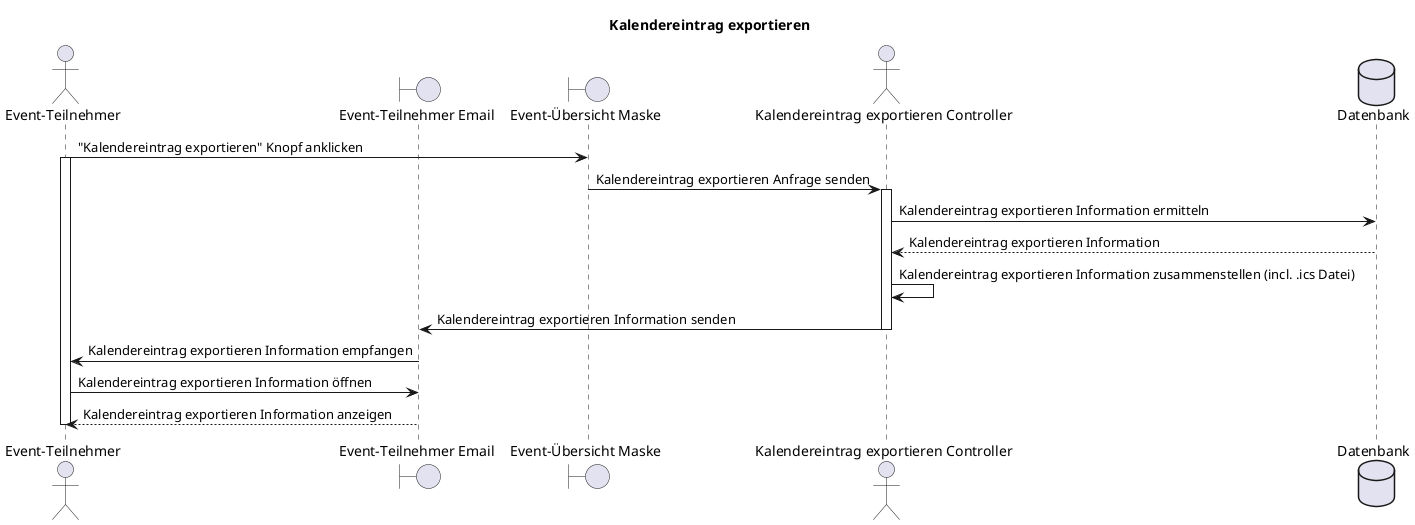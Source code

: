 @startuml F019_KalendereintragExportieren_seq
title "Kalendereintrag exportieren"

actor "Event-Teilnehmer" as user
boundary "Event-Teilnehmer Email" as userMail
boundary "Event-Übersicht Maske" as eventMask
actor "Kalendereintrag exportieren Controller" as controller
database "Datenbank" as db

user -> eventMask: "Kalendereintrag exportieren" Knopf anklicken
activate user
eventMask -> controller: Kalendereintrag exportieren Anfrage senden
activate controller
controller -> db: Kalendereintrag exportieren Information ermitteln
controller <-- db: Kalendereintrag exportieren Information
controller -> controller: Kalendereintrag exportieren Information zusammenstellen (incl. .ics Datei)
controller -> userMail: Kalendereintrag exportieren Information senden
deactivate controller
userMail -> user: Kalendereintrag exportieren Information empfangen
user -> userMail: Kalendereintrag exportieren Information öffnen
user <-- userMail: Kalendereintrag exportieren Information anzeigen
deactivate user
@enduml